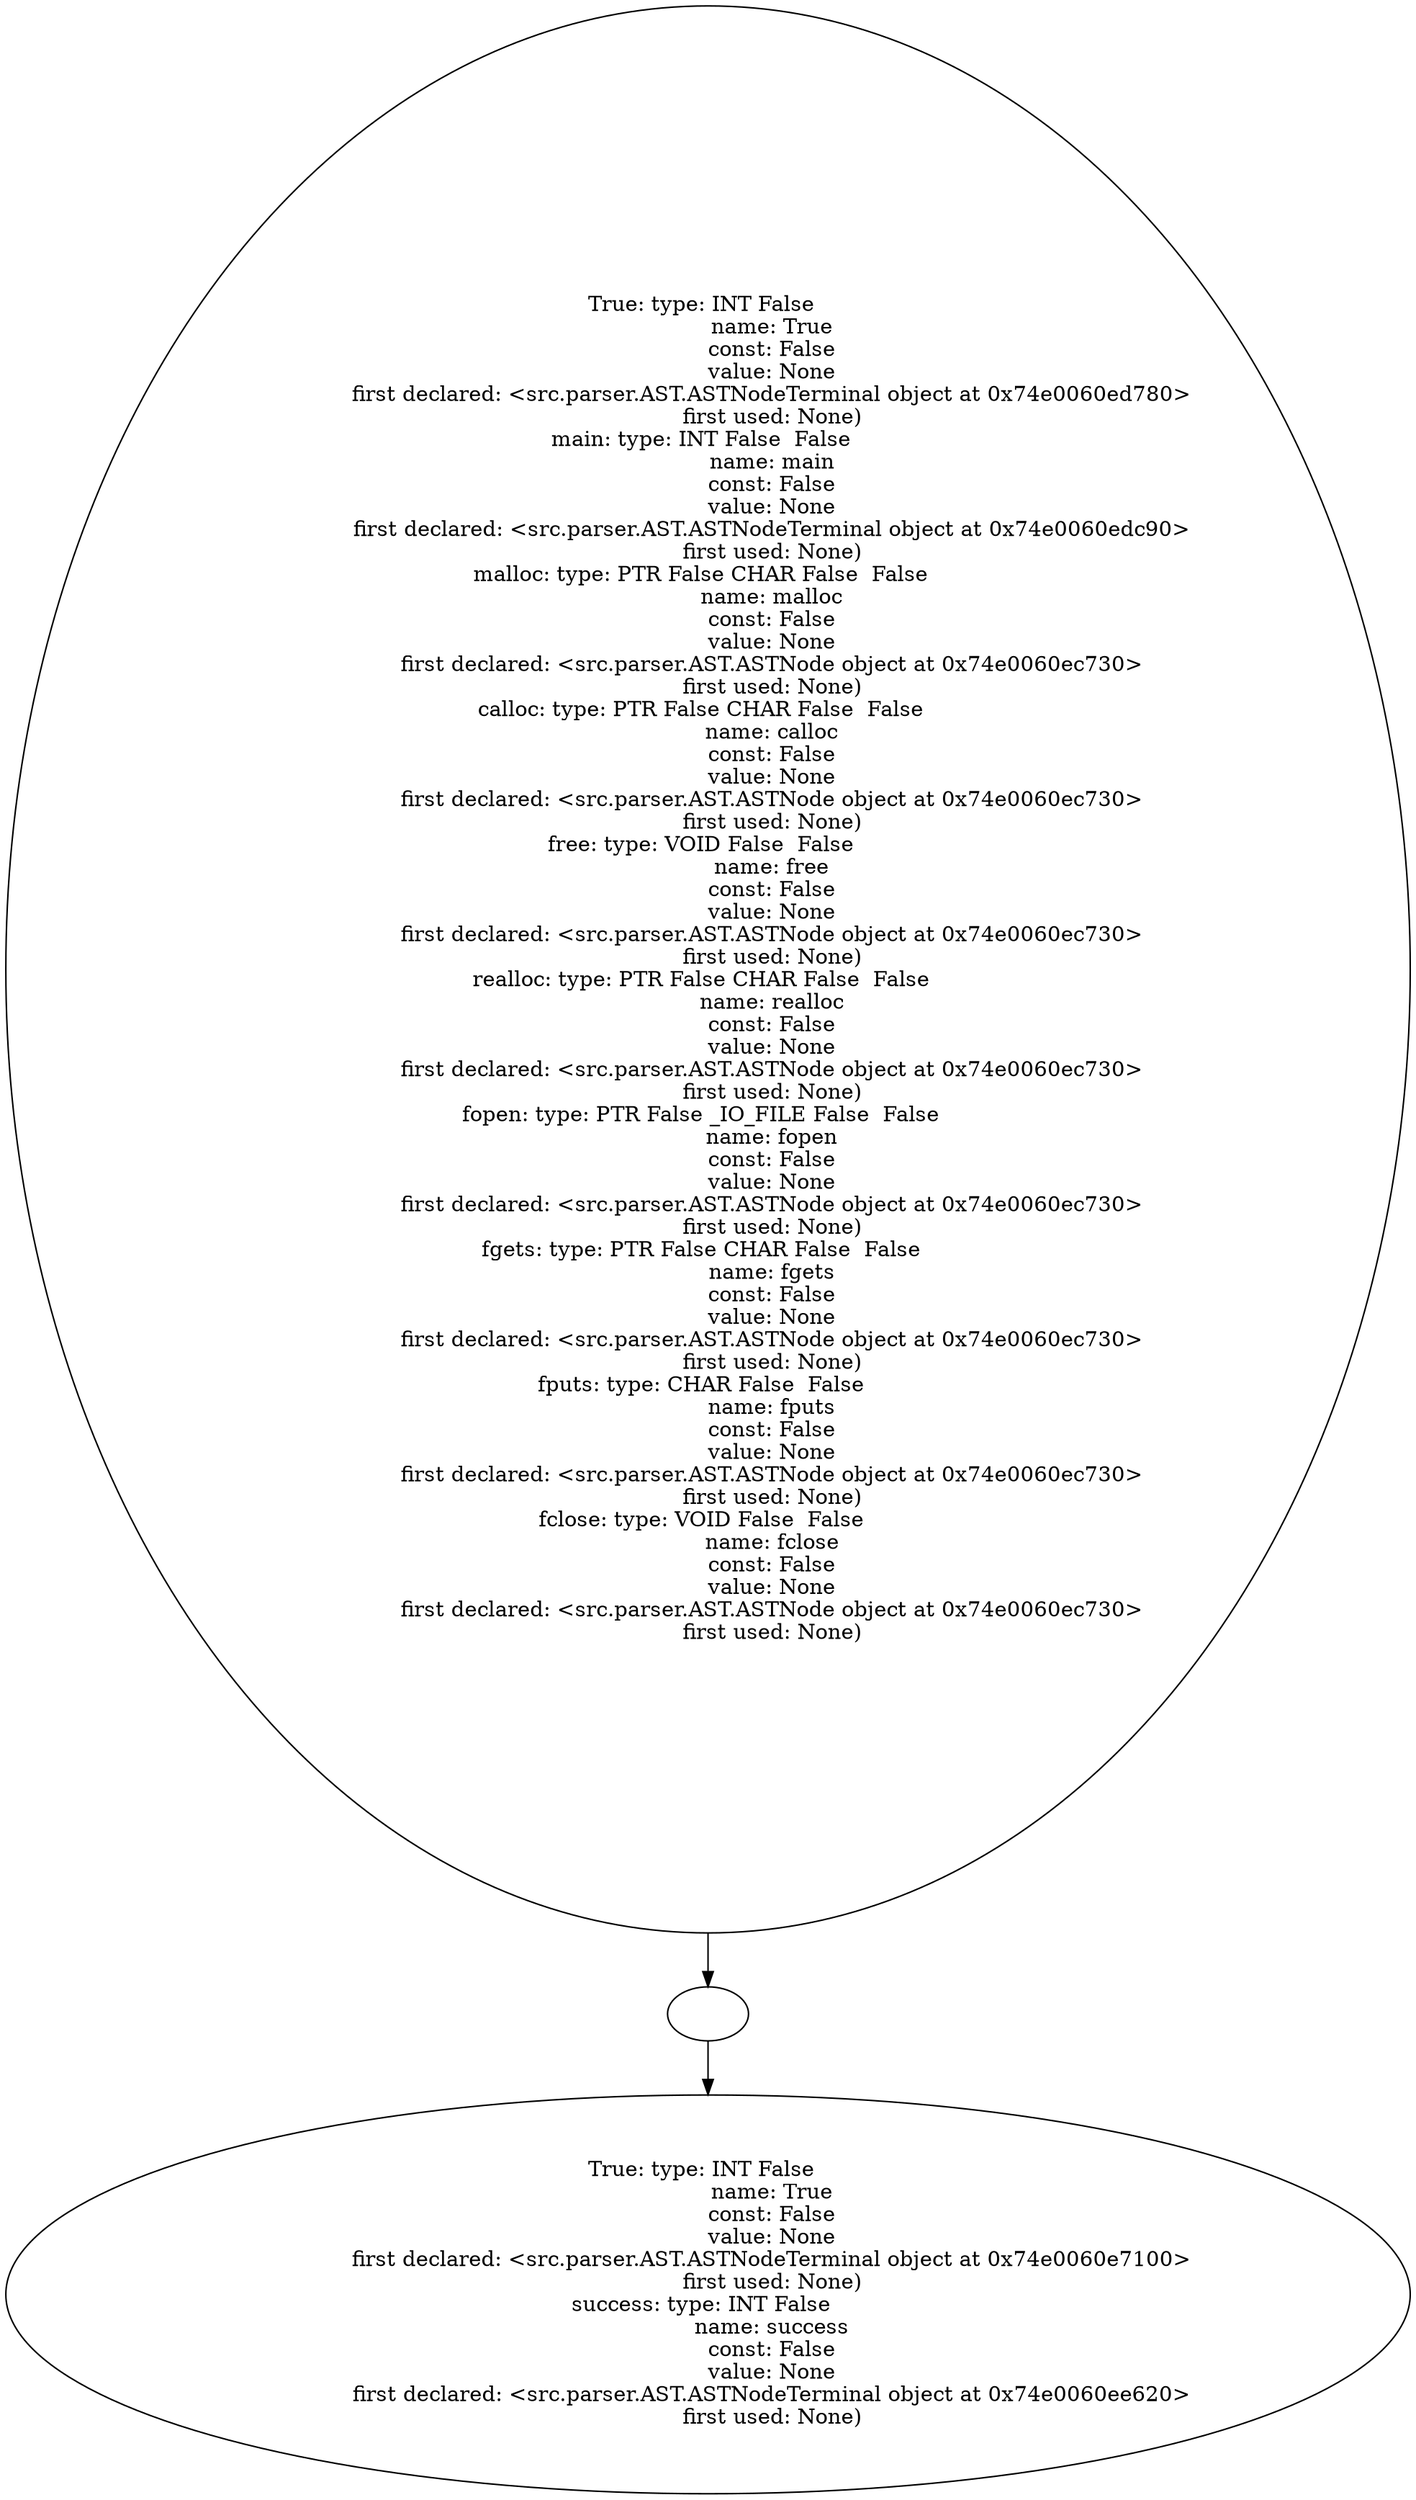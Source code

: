 digraph AST {
  "128505523138288" [label="True: type: INT False  
                   name: True
                   const: False
                   value: None
                   first declared: <src.parser.AST.ASTNodeTerminal object at 0x74e0060ed780>
                   first used: None)
main: type: INT False  False  
                   name: main
                   const: False
                   value: None
                   first declared: <src.parser.AST.ASTNodeTerminal object at 0x74e0060edc90>
                   first used: None)
malloc: type: PTR False CHAR False  False  
                   name: malloc
                   const: False
                   value: None
                   first declared: <src.parser.AST.ASTNode object at 0x74e0060ec730>
                   first used: None)
calloc: type: PTR False CHAR False  False  
                   name: calloc
                   const: False
                   value: None
                   first declared: <src.parser.AST.ASTNode object at 0x74e0060ec730>
                   first used: None)
free: type: VOID False  False  
                   name: free
                   const: False
                   value: None
                   first declared: <src.parser.AST.ASTNode object at 0x74e0060ec730>
                   first used: None)
realloc: type: PTR False CHAR False  False  
                   name: realloc
                   const: False
                   value: None
                   first declared: <src.parser.AST.ASTNode object at 0x74e0060ec730>
                   first used: None)
fopen: type: PTR False _IO_FILE False  False  
                   name: fopen
                   const: False
                   value: None
                   first declared: <src.parser.AST.ASTNode object at 0x74e0060ec730>
                   first used: None)
fgets: type: PTR False CHAR False  False  
                   name: fgets
                   const: False
                   value: None
                   first declared: <src.parser.AST.ASTNode object at 0x74e0060ec730>
                   first used: None)
fputs: type: CHAR False  False  
                   name: fputs
                   const: False
                   value: None
                   first declared: <src.parser.AST.ASTNode object at 0x74e0060ec730>
                   first used: None)
fclose: type: VOID False  False  
                   name: fclose
                   const: False
                   value: None
                   first declared: <src.parser.AST.ASTNode object at 0x74e0060ec730>
                   first used: None)"];
  "128505523138288" -> "128505523136608";
  "128505523136608" [label=""];
  "128505523136608" -> "128505523134304";
  "128505523134304" [label="True: type: INT False  
                   name: True
                   const: False
                   value: None
                   first declared: <src.parser.AST.ASTNodeTerminal object at 0x74e0060e7100>
                   first used: None)
success: type: INT False  
                   name: success
                   const: False
                   value: None
                   first declared: <src.parser.AST.ASTNodeTerminal object at 0x74e0060ee620>
                   first used: None)"];
}
